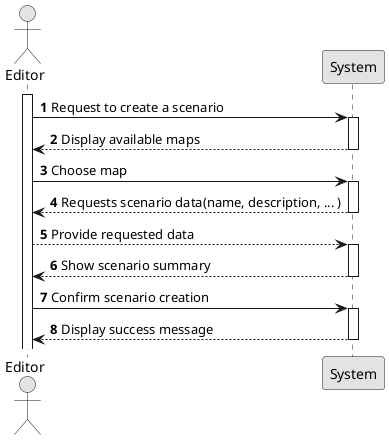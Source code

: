 @startuml
skinparam monochrome true
skinparam packageStyle rectangle
skinparam shadowing false

autonumber

actor "Editor" as Editor
participant "System" as System

activate Editor

Editor -> System: Request to create a scenario

activate System

System --> Editor: Display available maps

deactivate System

Editor -> System: Choose map

activate System

System --> Editor: Requests scenario data(name, description, ... )

deactivate System

Editor --> System: Provide requested data

activate System

System --> Editor: Show scenario summary

deactivate System

Editor -> System: Confirm scenario creation

activate System

System --> Editor: Display success message

deactivate System

@enduml
